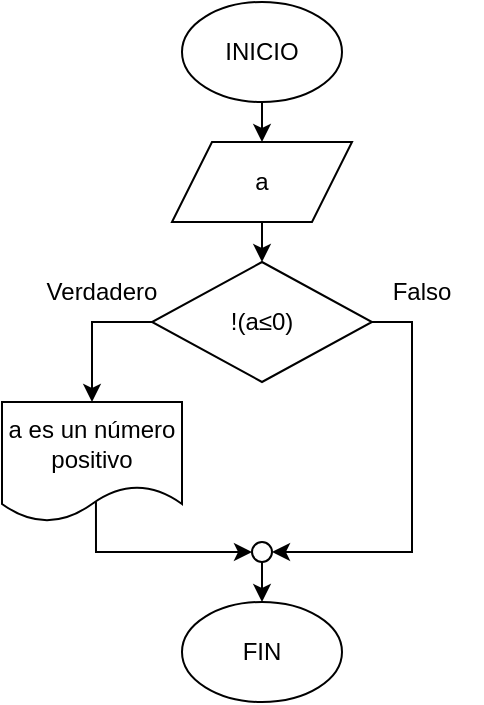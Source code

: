 <mxfile version="21.6.5" type="device">
  <diagram id="C5RBs43oDa-KdzZeNtuy" name="Page-1">
    <mxGraphModel dx="553" dy="327" grid="1" gridSize="10" guides="1" tooltips="1" connect="1" arrows="1" fold="1" page="1" pageScale="1" pageWidth="827" pageHeight="1169" math="0" shadow="0">
      <root>
        <mxCell id="WIyWlLk6GJQsqaUBKTNV-0" />
        <mxCell id="WIyWlLk6GJQsqaUBKTNV-1" parent="WIyWlLk6GJQsqaUBKTNV-0" />
        <mxCell id="7NOALjSgeBlPAl4TsL1B-9" style="edgeStyle=orthogonalEdgeStyle;rounded=0;orthogonalLoop=1;jettySize=auto;html=1;exitX=0.5;exitY=1;exitDx=0;exitDy=0;entryX=0.5;entryY=0;entryDx=0;entryDy=0;" parent="WIyWlLk6GJQsqaUBKTNV-1" source="7NOALjSgeBlPAl4TsL1B-0" target="7NOALjSgeBlPAl4TsL1B-4" edge="1">
          <mxGeometry relative="1" as="geometry" />
        </mxCell>
        <mxCell id="7NOALjSgeBlPAl4TsL1B-0" value="INICIO" style="ellipse;whiteSpace=wrap;html=1;" parent="WIyWlLk6GJQsqaUBKTNV-1" vertex="1">
          <mxGeometry x="390" y="210" width="80" height="50" as="geometry" />
        </mxCell>
        <mxCell id="7NOALjSgeBlPAl4TsL1B-1" value="FIN" style="ellipse;whiteSpace=wrap;html=1;" parent="WIyWlLk6GJQsqaUBKTNV-1" vertex="1">
          <mxGeometry x="390" y="510" width="80" height="50" as="geometry" />
        </mxCell>
        <mxCell id="7NOALjSgeBlPAl4TsL1B-12" style="edgeStyle=orthogonalEdgeStyle;rounded=0;orthogonalLoop=1;jettySize=auto;html=1;exitX=0;exitY=0.5;exitDx=0;exitDy=0;entryX=0.5;entryY=0;entryDx=0;entryDy=0;" parent="WIyWlLk6GJQsqaUBKTNV-1" source="7NOALjSgeBlPAl4TsL1B-2" target="7NOALjSgeBlPAl4TsL1B-6" edge="1">
          <mxGeometry relative="1" as="geometry" />
        </mxCell>
        <mxCell id="7NOALjSgeBlPAl4TsL1B-14" style="edgeStyle=orthogonalEdgeStyle;rounded=0;orthogonalLoop=1;jettySize=auto;html=1;exitX=1;exitY=0.5;exitDx=0;exitDy=0;entryX=1;entryY=0.5;entryDx=0;entryDy=0;" parent="WIyWlLk6GJQsqaUBKTNV-1" source="7NOALjSgeBlPAl4TsL1B-2" target="7NOALjSgeBlPAl4TsL1B-7" edge="1">
          <mxGeometry relative="1" as="geometry" />
        </mxCell>
        <mxCell id="7NOALjSgeBlPAl4TsL1B-2" value="!(a≤0)" style="rhombus;whiteSpace=wrap;html=1;" parent="WIyWlLk6GJQsqaUBKTNV-1" vertex="1">
          <mxGeometry x="375" y="340" width="110" height="60" as="geometry" />
        </mxCell>
        <mxCell id="7NOALjSgeBlPAl4TsL1B-10" style="edgeStyle=orthogonalEdgeStyle;rounded=0;orthogonalLoop=1;jettySize=auto;html=1;exitX=0.5;exitY=1;exitDx=0;exitDy=0;entryX=0.5;entryY=0;entryDx=0;entryDy=0;" parent="WIyWlLk6GJQsqaUBKTNV-1" source="7NOALjSgeBlPAl4TsL1B-4" target="7NOALjSgeBlPAl4TsL1B-2" edge="1">
          <mxGeometry relative="1" as="geometry" />
        </mxCell>
        <mxCell id="7NOALjSgeBlPAl4TsL1B-4" value="a" style="shape=parallelogram;perimeter=parallelogramPerimeter;whiteSpace=wrap;html=1;fixedSize=1;" parent="WIyWlLk6GJQsqaUBKTNV-1" vertex="1">
          <mxGeometry x="385" y="280" width="90" height="40" as="geometry" />
        </mxCell>
        <mxCell id="7NOALjSgeBlPAl4TsL1B-6" value="a es un número positivo" style="shape=document;whiteSpace=wrap;html=1;boundedLbl=1;" parent="WIyWlLk6GJQsqaUBKTNV-1" vertex="1">
          <mxGeometry x="300" y="410" width="90" height="60" as="geometry" />
        </mxCell>
        <mxCell id="7NOALjSgeBlPAl4TsL1B-15" style="edgeStyle=orthogonalEdgeStyle;rounded=0;orthogonalLoop=1;jettySize=auto;html=1;exitX=0;exitY=1;exitDx=0;exitDy=0;entryX=0.5;entryY=0;entryDx=0;entryDy=0;" parent="WIyWlLk6GJQsqaUBKTNV-1" source="7NOALjSgeBlPAl4TsL1B-7" target="7NOALjSgeBlPAl4TsL1B-1" edge="1">
          <mxGeometry relative="1" as="geometry" />
        </mxCell>
        <mxCell id="eOljTNHK3ePS0d3PncKT-1" style="edgeStyle=orthogonalEdgeStyle;rounded=0;orthogonalLoop=1;jettySize=auto;html=1;exitX=0;exitY=0.5;exitDx=0;exitDy=0;entryX=0.522;entryY=0.833;entryDx=0;entryDy=0;entryPerimeter=0;startArrow=classic;startFill=1;endArrow=none;endFill=0;" parent="WIyWlLk6GJQsqaUBKTNV-1" source="7NOALjSgeBlPAl4TsL1B-7" target="7NOALjSgeBlPAl4TsL1B-6" edge="1">
          <mxGeometry relative="1" as="geometry">
            <Array as="points">
              <mxPoint x="347" y="485" />
            </Array>
          </mxGeometry>
        </mxCell>
        <mxCell id="7NOALjSgeBlPAl4TsL1B-7" value="" style="ellipse;whiteSpace=wrap;html=1;aspect=fixed;" parent="WIyWlLk6GJQsqaUBKTNV-1" vertex="1">
          <mxGeometry x="425" y="480" width="10" height="10" as="geometry" />
        </mxCell>
        <mxCell id="gs6-wUyR9E-3RYvGF5zp-0" value="Verdadero" style="text;html=1;strokeColor=none;fillColor=none;align=center;verticalAlign=middle;whiteSpace=wrap;rounded=0;" parent="WIyWlLk6GJQsqaUBKTNV-1" vertex="1">
          <mxGeometry x="320" y="340" width="60" height="30" as="geometry" />
        </mxCell>
        <mxCell id="gs6-wUyR9E-3RYvGF5zp-1" value="Falso" style="text;html=1;strokeColor=none;fillColor=none;align=center;verticalAlign=middle;whiteSpace=wrap;rounded=0;" parent="WIyWlLk6GJQsqaUBKTNV-1" vertex="1">
          <mxGeometry x="480" y="340" width="60" height="30" as="geometry" />
        </mxCell>
      </root>
    </mxGraphModel>
  </diagram>
</mxfile>
